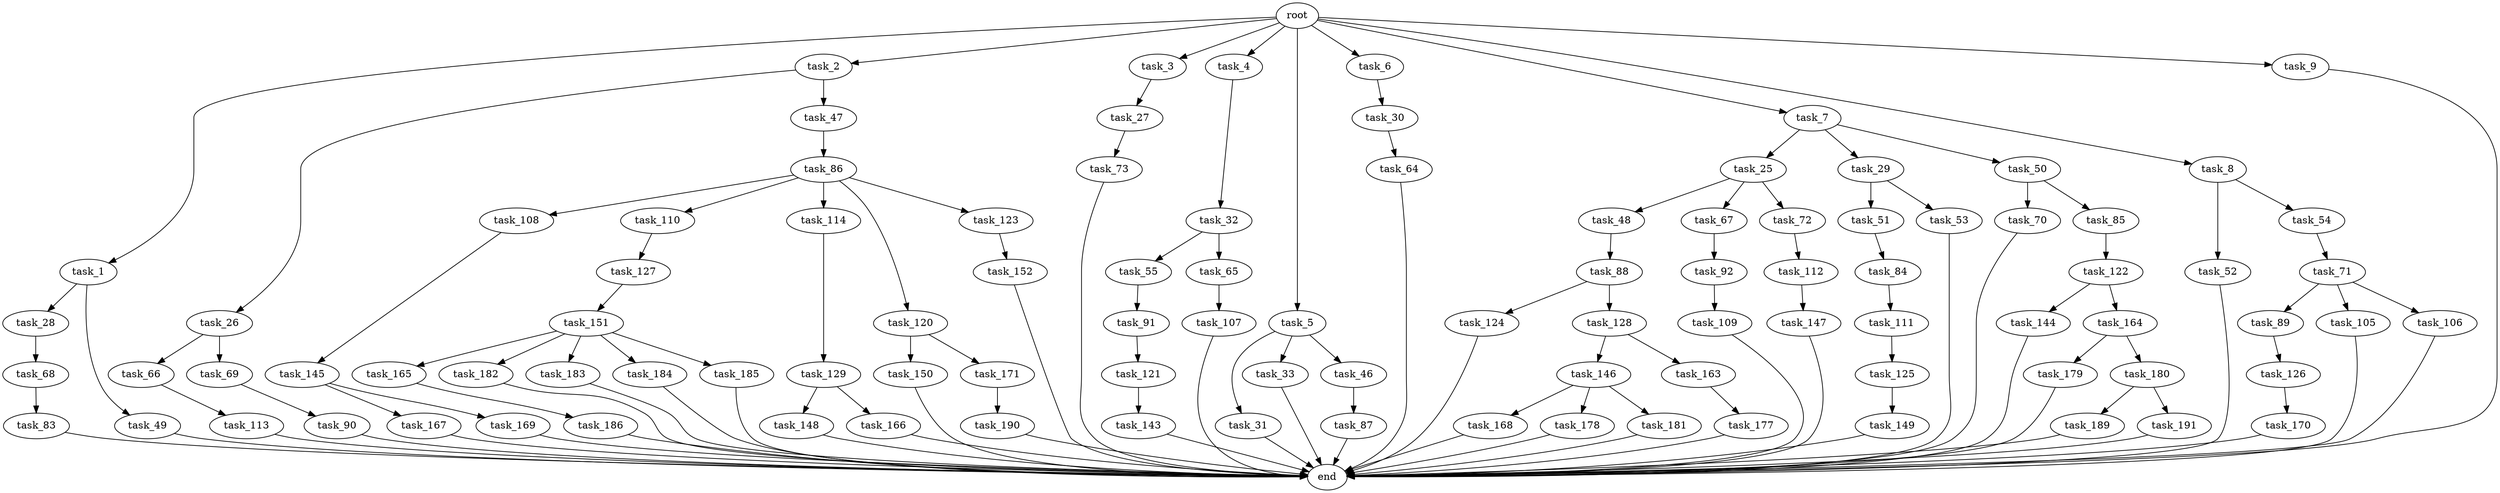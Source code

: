 digraph G {
  root [size="0.000000e+00"];
  task_1 [size="5.798421e+11"];
  task_2 [size="1.249206e+11"];
  task_3 [size="6.647433e+11"];
  task_4 [size="5.564809e+11"];
  task_5 [size="2.083918e+11"];
  task_6 [size="5.807416e+11"];
  task_7 [size="3.120861e+11"];
  task_8 [size="1.314533e+11"];
  task_9 [size="8.765566e+11"];
  task_25 [size="4.909184e+11"];
  task_26 [size="5.753695e+11"];
  task_27 [size="5.129998e+11"];
  task_28 [size="6.750449e+11"];
  task_29 [size="7.893898e+11"];
  task_30 [size="1.710797e+11"];
  task_31 [size="2.481936e+11"];
  task_32 [size="2.818307e+11"];
  task_33 [size="4.869840e+11"];
  task_46 [size="6.292917e+11"];
  task_47 [size="4.040572e+11"];
  task_48 [size="9.606330e+11"];
  task_49 [size="5.262290e+11"];
  task_50 [size="5.069901e+11"];
  task_51 [size="3.604974e+11"];
  task_52 [size="6.249920e+11"];
  task_53 [size="2.440479e+11"];
  task_54 [size="3.037203e+11"];
  task_55 [size="3.872258e+11"];
  task_64 [size="6.491271e+11"];
  task_65 [size="8.985031e+11"];
  task_66 [size="5.093716e+11"];
  task_67 [size="3.361133e+11"];
  task_68 [size="3.338416e+11"];
  task_69 [size="2.713995e+11"];
  task_70 [size="2.067527e+11"];
  task_71 [size="2.297677e+11"];
  task_72 [size="7.159474e+11"];
  task_73 [size="5.634428e+11"];
  task_83 [size="3.136756e+11"];
  task_84 [size="4.167120e+11"];
  task_85 [size="1.139139e+11"];
  task_86 [size="8.218171e+11"];
  task_87 [size="8.048749e+11"];
  task_88 [size="6.687192e+11"];
  task_89 [size="7.246734e+11"];
  task_90 [size="6.919981e+11"];
  task_91 [size="2.983278e+11"];
  task_92 [size="8.327050e+11"];
  task_105 [size="4.205857e+11"];
  task_106 [size="7.346711e+11"];
  task_107 [size="3.963667e+11"];
  task_108 [size="6.299855e+11"];
  task_109 [size="9.639940e+11"];
  task_110 [size="3.247800e+11"];
  task_111 [size="1.248351e+11"];
  task_112 [size="8.764589e+11"];
  task_113 [size="2.972559e+11"];
  task_114 [size="9.155445e+11"];
  task_120 [size="6.022379e+11"];
  task_121 [size="6.182385e+11"];
  task_122 [size="8.397177e+11"];
  task_123 [size="9.072817e+11"];
  task_124 [size="3.504444e+11"];
  task_125 [size="8.662989e+11"];
  task_126 [size="6.867656e+11"];
  task_127 [size="3.372710e+11"];
  task_128 [size="7.609652e+11"];
  task_129 [size="7.250332e+11"];
  task_143 [size="6.815866e+11"];
  task_144 [size="3.122678e+11"];
  task_145 [size="9.874582e+11"];
  task_146 [size="4.459657e+11"];
  task_147 [size="1.703142e+11"];
  task_148 [size="8.853563e+11"];
  task_149 [size="8.044760e+11"];
  task_150 [size="8.452794e+11"];
  task_151 [size="2.290921e+11"];
  task_152 [size="5.281992e+11"];
  task_163 [size="4.090962e+11"];
  task_164 [size="5.142211e+11"];
  task_165 [size="3.685671e+11"];
  task_166 [size="1.159772e+11"];
  task_167 [size="6.116623e+11"];
  task_168 [size="9.901603e+11"];
  task_169 [size="5.234781e+11"];
  task_170 [size="6.998603e+11"];
  task_171 [size="6.462218e+11"];
  task_177 [size="3.293076e+11"];
  task_178 [size="8.912714e+11"];
  task_179 [size="3.922514e+11"];
  task_180 [size="6.032307e+11"];
  task_181 [size="4.294379e+11"];
  task_182 [size="6.507156e+11"];
  task_183 [size="3.762652e+11"];
  task_184 [size="6.714026e+11"];
  task_185 [size="7.062060e+11"];
  task_186 [size="4.510765e+11"];
  task_189 [size="7.423093e+11"];
  task_190 [size="4.475449e+11"];
  task_191 [size="5.035072e+11"];
  end [size="0.000000e+00"];

  root -> task_1 [size="1.000000e-12"];
  root -> task_2 [size="1.000000e-12"];
  root -> task_3 [size="1.000000e-12"];
  root -> task_4 [size="1.000000e-12"];
  root -> task_5 [size="1.000000e-12"];
  root -> task_6 [size="1.000000e-12"];
  root -> task_7 [size="1.000000e-12"];
  root -> task_8 [size="1.000000e-12"];
  root -> task_9 [size="1.000000e-12"];
  task_1 -> task_28 [size="6.750449e+09"];
  task_1 -> task_49 [size="5.262290e+09"];
  task_2 -> task_26 [size="5.753695e+09"];
  task_2 -> task_47 [size="4.040572e+09"];
  task_3 -> task_27 [size="5.129998e+09"];
  task_4 -> task_32 [size="2.818307e+09"];
  task_5 -> task_31 [size="2.481936e+09"];
  task_5 -> task_33 [size="4.869840e+09"];
  task_5 -> task_46 [size="6.292917e+09"];
  task_6 -> task_30 [size="1.710797e+09"];
  task_7 -> task_25 [size="4.909184e+09"];
  task_7 -> task_29 [size="7.893898e+09"];
  task_7 -> task_50 [size="5.069901e+09"];
  task_8 -> task_52 [size="6.249920e+09"];
  task_8 -> task_54 [size="3.037203e+09"];
  task_9 -> end [size="1.000000e-12"];
  task_25 -> task_48 [size="9.606330e+09"];
  task_25 -> task_67 [size="3.361133e+09"];
  task_25 -> task_72 [size="7.159474e+09"];
  task_26 -> task_66 [size="5.093716e+09"];
  task_26 -> task_69 [size="2.713995e+09"];
  task_27 -> task_73 [size="5.634428e+09"];
  task_28 -> task_68 [size="3.338416e+09"];
  task_29 -> task_51 [size="3.604974e+09"];
  task_29 -> task_53 [size="2.440479e+09"];
  task_30 -> task_64 [size="6.491271e+09"];
  task_31 -> end [size="1.000000e-12"];
  task_32 -> task_55 [size="3.872258e+09"];
  task_32 -> task_65 [size="8.985031e+09"];
  task_33 -> end [size="1.000000e-12"];
  task_46 -> task_87 [size="8.048749e+09"];
  task_47 -> task_86 [size="8.218171e+09"];
  task_48 -> task_88 [size="6.687192e+09"];
  task_49 -> end [size="1.000000e-12"];
  task_50 -> task_70 [size="2.067527e+09"];
  task_50 -> task_85 [size="1.139139e+09"];
  task_51 -> task_84 [size="4.167120e+09"];
  task_52 -> end [size="1.000000e-12"];
  task_53 -> end [size="1.000000e-12"];
  task_54 -> task_71 [size="2.297677e+09"];
  task_55 -> task_91 [size="2.983278e+09"];
  task_64 -> end [size="1.000000e-12"];
  task_65 -> task_107 [size="3.963667e+09"];
  task_66 -> task_113 [size="2.972559e+09"];
  task_67 -> task_92 [size="8.327050e+09"];
  task_68 -> task_83 [size="3.136756e+09"];
  task_69 -> task_90 [size="6.919981e+09"];
  task_70 -> end [size="1.000000e-12"];
  task_71 -> task_89 [size="7.246734e+09"];
  task_71 -> task_105 [size="4.205857e+09"];
  task_71 -> task_106 [size="7.346711e+09"];
  task_72 -> task_112 [size="8.764589e+09"];
  task_73 -> end [size="1.000000e-12"];
  task_83 -> end [size="1.000000e-12"];
  task_84 -> task_111 [size="1.248351e+09"];
  task_85 -> task_122 [size="8.397177e+09"];
  task_86 -> task_108 [size="6.299855e+09"];
  task_86 -> task_110 [size="3.247800e+09"];
  task_86 -> task_114 [size="9.155445e+09"];
  task_86 -> task_120 [size="6.022379e+09"];
  task_86 -> task_123 [size="9.072817e+09"];
  task_87 -> end [size="1.000000e-12"];
  task_88 -> task_124 [size="3.504444e+09"];
  task_88 -> task_128 [size="7.609652e+09"];
  task_89 -> task_126 [size="6.867656e+09"];
  task_90 -> end [size="1.000000e-12"];
  task_91 -> task_121 [size="6.182385e+09"];
  task_92 -> task_109 [size="9.639940e+09"];
  task_105 -> end [size="1.000000e-12"];
  task_106 -> end [size="1.000000e-12"];
  task_107 -> end [size="1.000000e-12"];
  task_108 -> task_145 [size="9.874582e+09"];
  task_109 -> end [size="1.000000e-12"];
  task_110 -> task_127 [size="3.372710e+09"];
  task_111 -> task_125 [size="8.662989e+09"];
  task_112 -> task_147 [size="1.703142e+09"];
  task_113 -> end [size="1.000000e-12"];
  task_114 -> task_129 [size="7.250332e+09"];
  task_120 -> task_150 [size="8.452794e+09"];
  task_120 -> task_171 [size="6.462218e+09"];
  task_121 -> task_143 [size="6.815866e+09"];
  task_122 -> task_144 [size="3.122678e+09"];
  task_122 -> task_164 [size="5.142211e+09"];
  task_123 -> task_152 [size="5.281992e+09"];
  task_124 -> end [size="1.000000e-12"];
  task_125 -> task_149 [size="8.044760e+09"];
  task_126 -> task_170 [size="6.998603e+09"];
  task_127 -> task_151 [size="2.290921e+09"];
  task_128 -> task_146 [size="4.459657e+09"];
  task_128 -> task_163 [size="4.090962e+09"];
  task_129 -> task_148 [size="8.853563e+09"];
  task_129 -> task_166 [size="1.159772e+09"];
  task_143 -> end [size="1.000000e-12"];
  task_144 -> end [size="1.000000e-12"];
  task_145 -> task_167 [size="6.116623e+09"];
  task_145 -> task_169 [size="5.234781e+09"];
  task_146 -> task_168 [size="9.901603e+09"];
  task_146 -> task_178 [size="8.912714e+09"];
  task_146 -> task_181 [size="4.294379e+09"];
  task_147 -> end [size="1.000000e-12"];
  task_148 -> end [size="1.000000e-12"];
  task_149 -> end [size="1.000000e-12"];
  task_150 -> end [size="1.000000e-12"];
  task_151 -> task_165 [size="3.685671e+09"];
  task_151 -> task_182 [size="6.507156e+09"];
  task_151 -> task_183 [size="3.762652e+09"];
  task_151 -> task_184 [size="6.714026e+09"];
  task_151 -> task_185 [size="7.062060e+09"];
  task_152 -> end [size="1.000000e-12"];
  task_163 -> task_177 [size="3.293076e+09"];
  task_164 -> task_179 [size="3.922514e+09"];
  task_164 -> task_180 [size="6.032307e+09"];
  task_165 -> task_186 [size="4.510765e+09"];
  task_166 -> end [size="1.000000e-12"];
  task_167 -> end [size="1.000000e-12"];
  task_168 -> end [size="1.000000e-12"];
  task_169 -> end [size="1.000000e-12"];
  task_170 -> end [size="1.000000e-12"];
  task_171 -> task_190 [size="4.475449e+09"];
  task_177 -> end [size="1.000000e-12"];
  task_178 -> end [size="1.000000e-12"];
  task_179 -> end [size="1.000000e-12"];
  task_180 -> task_189 [size="7.423093e+09"];
  task_180 -> task_191 [size="5.035072e+09"];
  task_181 -> end [size="1.000000e-12"];
  task_182 -> end [size="1.000000e-12"];
  task_183 -> end [size="1.000000e-12"];
  task_184 -> end [size="1.000000e-12"];
  task_185 -> end [size="1.000000e-12"];
  task_186 -> end [size="1.000000e-12"];
  task_189 -> end [size="1.000000e-12"];
  task_190 -> end [size="1.000000e-12"];
  task_191 -> end [size="1.000000e-12"];
}
